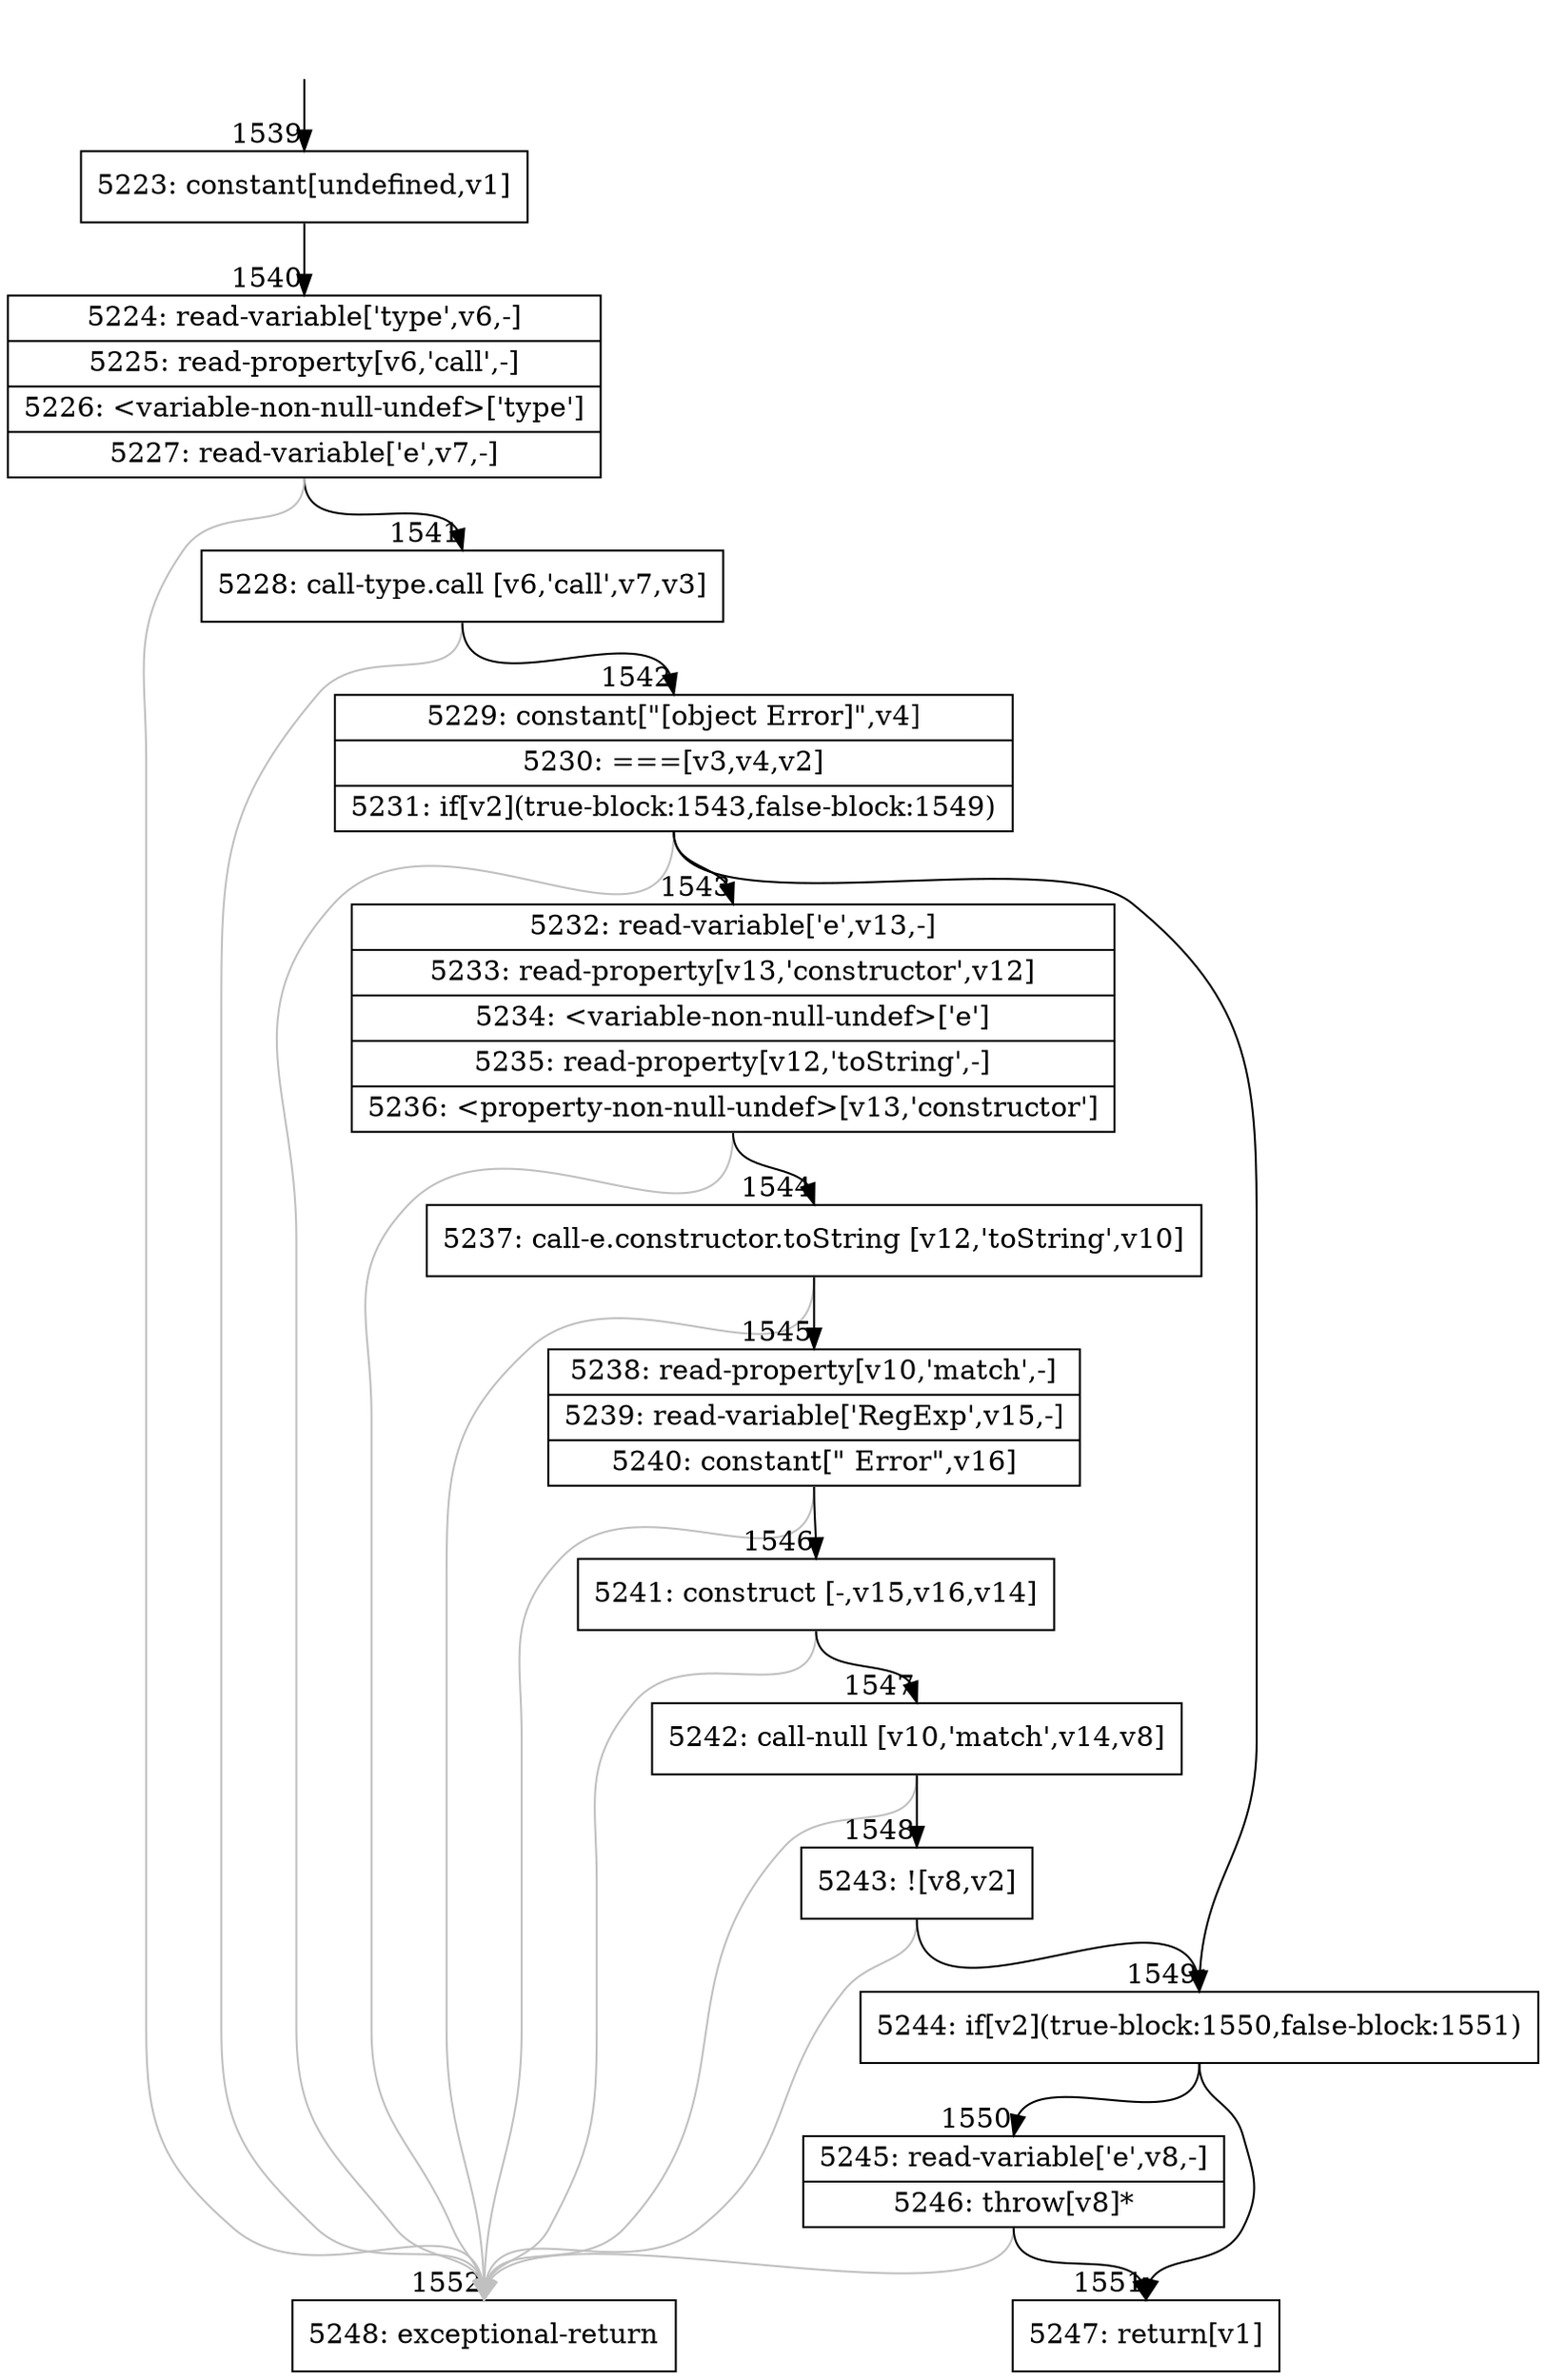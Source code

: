 digraph {
rankdir="TD"
BB_entry71[shape=none,label=""];
BB_entry71 -> BB1539 [tailport=s, headport=n, headlabel="    1539"]
BB1539 [shape=record label="{5223: constant[undefined,v1]}" ] 
BB1539 -> BB1540 [tailport=s, headport=n, headlabel="      1540"]
BB1540 [shape=record label="{5224: read-variable['type',v6,-]|5225: read-property[v6,'call',-]|5226: \<variable-non-null-undef\>['type']|5227: read-variable['e',v7,-]}" ] 
BB1540 -> BB1541 [tailport=s, headport=n, headlabel="      1541"]
BB1540 -> BB1552 [tailport=s, headport=n, color=gray, headlabel="      1552"]
BB1541 [shape=record label="{5228: call-type.call [v6,'call',v7,v3]}" ] 
BB1541 -> BB1542 [tailport=s, headport=n, headlabel="      1542"]
BB1541 -> BB1552 [tailport=s, headport=n, color=gray]
BB1542 [shape=record label="{5229: constant[\"[object Error]\",v4]|5230: ===[v3,v4,v2]|5231: if[v2](true-block:1543,false-block:1549)}" ] 
BB1542 -> BB1549 [tailport=s, headport=n, headlabel="      1549"]
BB1542 -> BB1543 [tailport=s, headport=n, headlabel="      1543"]
BB1542 -> BB1552 [tailport=s, headport=n, color=gray]
BB1543 [shape=record label="{5232: read-variable['e',v13,-]|5233: read-property[v13,'constructor',v12]|5234: \<variable-non-null-undef\>['e']|5235: read-property[v12,'toString',-]|5236: \<property-non-null-undef\>[v13,'constructor']}" ] 
BB1543 -> BB1544 [tailport=s, headport=n, headlabel="      1544"]
BB1543 -> BB1552 [tailport=s, headport=n, color=gray]
BB1544 [shape=record label="{5237: call-e.constructor.toString [v12,'toString',v10]}" ] 
BB1544 -> BB1545 [tailport=s, headport=n, headlabel="      1545"]
BB1544 -> BB1552 [tailport=s, headport=n, color=gray]
BB1545 [shape=record label="{5238: read-property[v10,'match',-]|5239: read-variable['RegExp',v15,-]|5240: constant[\" Error\",v16]}" ] 
BB1545 -> BB1546 [tailport=s, headport=n, headlabel="      1546"]
BB1545 -> BB1552 [tailport=s, headport=n, color=gray]
BB1546 [shape=record label="{5241: construct [-,v15,v16,v14]}" ] 
BB1546 -> BB1547 [tailport=s, headport=n, headlabel="      1547"]
BB1546 -> BB1552 [tailport=s, headport=n, color=gray]
BB1547 [shape=record label="{5242: call-null [v10,'match',v14,v8]}" ] 
BB1547 -> BB1548 [tailport=s, headport=n, headlabel="      1548"]
BB1547 -> BB1552 [tailport=s, headport=n, color=gray]
BB1548 [shape=record label="{5243: ![v8,v2]}" ] 
BB1548 -> BB1549 [tailport=s, headport=n]
BB1548 -> BB1552 [tailport=s, headport=n, color=gray]
BB1549 [shape=record label="{5244: if[v2](true-block:1550,false-block:1551)}" ] 
BB1549 -> BB1550 [tailport=s, headport=n, headlabel="      1550"]
BB1549 -> BB1551 [tailport=s, headport=n, headlabel="      1551"]
BB1550 [shape=record label="{5245: read-variable['e',v8,-]|5246: throw[v8]*}" ] 
BB1550 -> BB1551 [tailport=s, headport=n]
BB1550 -> BB1552 [tailport=s, headport=n, color=gray]
BB1551 [shape=record label="{5247: return[v1]}" ] 
BB1552 [shape=record label="{5248: exceptional-return}" ] 
//#$~ 989
}
